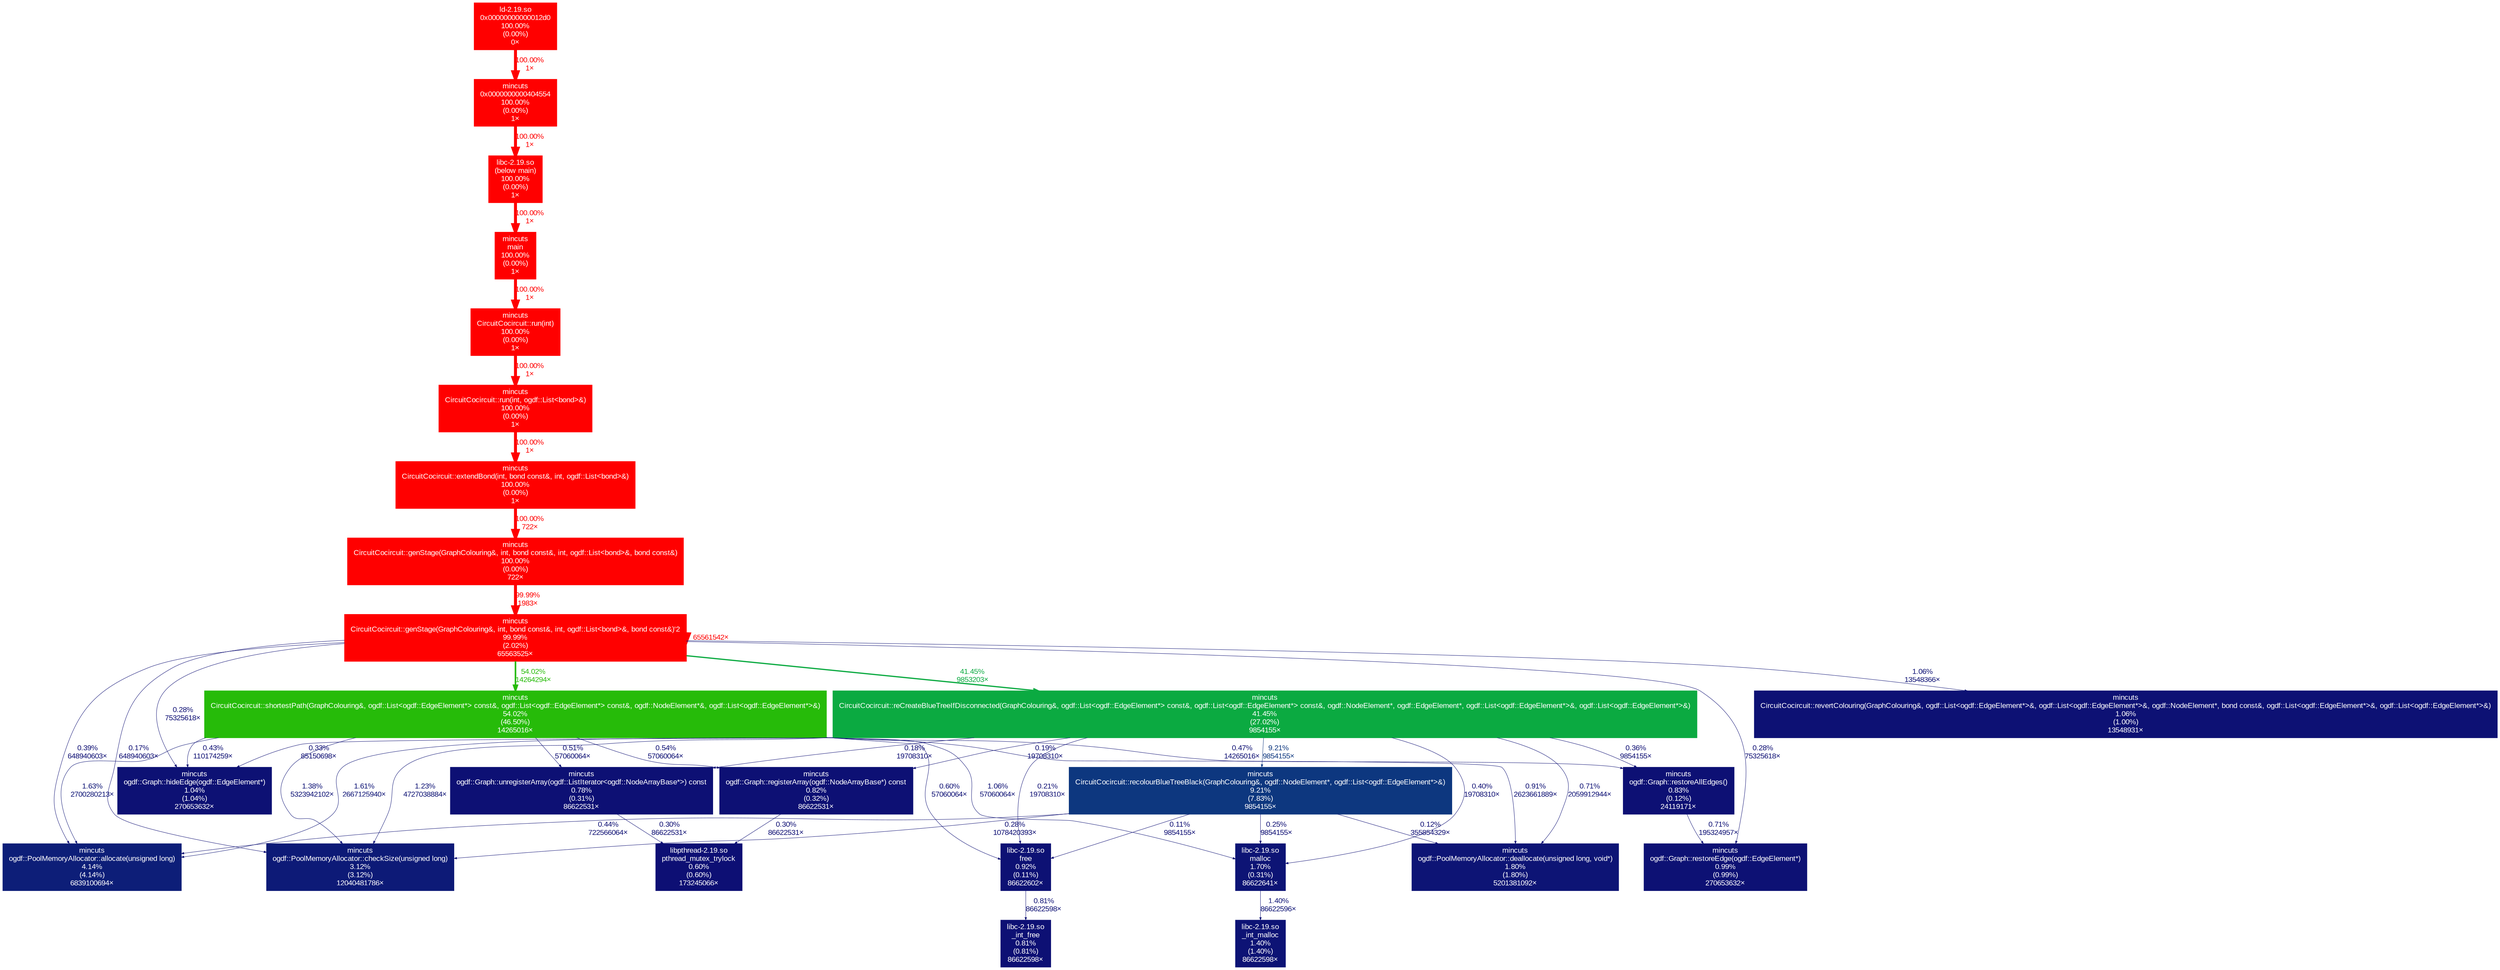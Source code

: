 digraph {
	graph [fontname=Arial, nodesep=0.125, ranksep=0.25];
	node [fontcolor=white, fontname=Arial, height=0, shape=box, style=filled, width=0];
	edge [fontname=Arial];
	"(below main)" [color="#ff0000", fontcolor="#ffffff", fontsize="10.00", label="libc-2.19.so\n(below main)\n100.00%\n(0.00%)\n1×"];
	"(below main)" -> main [arrowsize="1.00", color="#ff0000", fontcolor="#ff0000", fontsize="10.00", label="100.00%\n1×", labeldistance="4.00", penwidth="4.00"];
	"0x00000000000012d0" [color="#ff0000", fontcolor="#ffffff", fontsize="10.00", label="ld-2.19.so\n0x00000000000012d0\n100.00%\n(0.00%)\n0×"];
	"0x00000000000012d0" -> "0x0000000000404554" [arrowsize="1.00", color="#ff0000", fontcolor="#ff0000", fontsize="10.00", label="100.00%\n1×", labeldistance="4.00", penwidth="4.00"];
	"0x0000000000404554" [color="#ff0000", fontcolor="#ffffff", fontsize="10.00", label="mincuts\n0x0000000000404554\n100.00%\n(0.00%)\n1×"];
	"0x0000000000404554" -> "(below main)" [arrowsize="1.00", color="#ff0000", fontcolor="#ff0000", fontsize="10.00", label="100.00%\n1×", labeldistance="4.00", penwidth="4.00"];
	"CircuitCocircuit::extendBond(int, bond const&, int, ogdf::List<bond>&)" [color="#ff0000", fontcolor="#ffffff", fontsize="10.00", label="mincuts\nCircuitCocircuit::extendBond(int, bond const&, int, ogdf::List<bond>&)\n100.00%\n(0.00%)\n1×"];
	"CircuitCocircuit::extendBond(int, bond const&, int, ogdf::List<bond>&)" -> "CircuitCocircuit::genStage(GraphColouring&, int, bond const&, int, ogdf::List<bond>&, bond const&)" [arrowsize="1.00", color="#ff0000", fontcolor="#ff0000", fontsize="10.00", label="100.00%\n722×", labeldistance="4.00", penwidth="4.00"];
	"CircuitCocircuit::genStage(GraphColouring&, int, bond const&, int, ogdf::List<bond>&, bond const&)" [color="#ff0000", fontcolor="#ffffff", fontsize="10.00", label="mincuts\nCircuitCocircuit::genStage(GraphColouring&, int, bond const&, int, ogdf::List<bond>&, bond const&)\n100.00%\n(0.00%)\n722×"];
	"CircuitCocircuit::genStage(GraphColouring&, int, bond const&, int, ogdf::List<bond>&, bond const&)" -> "CircuitCocircuit::genStage(GraphColouring&, int, bond const&, int, ogdf::List<bond>&, bond const&)'2" [arrowsize="1.00", color="#ff0000", fontcolor="#ff0000", fontsize="10.00", label="99.99%\n1983×", labeldistance="4.00", penwidth="4.00"];
	"CircuitCocircuit::genStage(GraphColouring&, int, bond const&, int, ogdf::List<bond>&, bond const&)'2" [color="#ff0000", fontcolor="#ffffff", fontsize="10.00", label="mincuts\nCircuitCocircuit::genStage(GraphColouring&, int, bond const&, int, ogdf::List<bond>&, bond const&)'2\n99.99%\n(2.02%)\n65563525×"];
	"CircuitCocircuit::genStage(GraphColouring&, int, bond const&, int, ogdf::List<bond>&, bond const&)'2" -> "CircuitCocircuit::genStage(GraphColouring&, int, bond const&, int, ogdf::List<bond>&, bond const&)'2" [arrowsize="1.00", color="#ff0000", fontcolor="#ff0000", fontsize="10.00", label="65561542×", labeldistance="4.00", penwidth="4.00"];
	"CircuitCocircuit::genStage(GraphColouring&, int, bond const&, int, ogdf::List<bond>&, bond const&)'2" -> "CircuitCocircuit::reCreateBlueTreeIfDisconnected(GraphColouring&, ogdf::List<ogdf::EdgeElement*> const&, ogdf::List<ogdf::EdgeElement*> const&, ogdf::NodeElement*, ogdf::EdgeElement*, ogdf::List<ogdf::EdgeElement*>&, ogdf::List<ogdf::EdgeElement*>&)" [arrowsize="0.64", color="#0baa41", fontcolor="#0baa41", fontsize="10.00", label="41.45%\n9853203×", labeldistance="1.66", penwidth="1.66"];
	"CircuitCocircuit::genStage(GraphColouring&, int, bond const&, int, ogdf::List<bond>&, bond const&)'2" -> "CircuitCocircuit::revertColouring(GraphColouring&, ogdf::List<ogdf::EdgeElement*>&, ogdf::List<ogdf::EdgeElement*>&, ogdf::NodeElement*, bond const&, ogdf::List<ogdf::EdgeElement*>&, ogdf::List<ogdf::EdgeElement*>&)" [arrowsize="0.35", color="#0d1174", fontcolor="#0d1174", fontsize="10.00", label="1.06%\n13548366×", labeldistance="0.50", penwidth="0.50"];
	"CircuitCocircuit::genStage(GraphColouring&, int, bond const&, int, ogdf::List<bond>&, bond const&)'2" -> "CircuitCocircuit::shortestPath(GraphColouring&, ogdf::List<ogdf::EdgeElement*> const&, ogdf::List<ogdf::EdgeElement*> const&, ogdf::NodeElement*&, ogdf::List<ogdf::EdgeElement*>&)" [arrowsize="0.73", color="#26bb09", fontcolor="#26bb09", fontsize="10.00", label="54.02%\n14264294×", labeldistance="2.16", penwidth="2.16"];
	"CircuitCocircuit::genStage(GraphColouring&, int, bond const&, int, ogdf::List<bond>&, bond const&)'2" -> "ogdf::Graph::hideEdge(ogdf::EdgeElement*)" [arrowsize="0.35", color="#0d0e73", fontcolor="#0d0e73", fontsize="10.00", label="0.28%\n75325618×", labeldistance="0.50", penwidth="0.50"];
	"CircuitCocircuit::genStage(GraphColouring&, int, bond const&, int, ogdf::List<bond>&, bond const&)'2" -> "ogdf::Graph::restoreEdge(ogdf::EdgeElement*)" [arrowsize="0.35", color="#0d0e73", fontcolor="#0d0e73", fontsize="10.00", label="0.28%\n75325618×", labeldistance="0.50", penwidth="0.50"];
	"CircuitCocircuit::genStage(GraphColouring&, int, bond const&, int, ogdf::List<bond>&, bond const&)'2" -> "ogdf::PoolMemoryAllocator::allocate(unsigned long)" [arrowsize="0.35", color="#0d0e73", fontcolor="#0d0e73", fontsize="10.00", label="0.39%\n648940603×", labeldistance="0.50", penwidth="0.50"];
	"CircuitCocircuit::genStage(GraphColouring&, int, bond const&, int, ogdf::List<bond>&, bond const&)'2" -> "ogdf::PoolMemoryAllocator::checkSize(unsigned long)" [arrowsize="0.35", color="#0d0d73", fontcolor="#0d0d73", fontsize="10.00", label="0.17%\n648940603×", labeldistance="0.50", penwidth="0.50"];
	"CircuitCocircuit::reCreateBlueTreeIfDisconnected(GraphColouring&, ogdf::List<ogdf::EdgeElement*> const&, ogdf::List<ogdf::EdgeElement*> const&, ogdf::NodeElement*, ogdf::EdgeElement*, ogdf::List<ogdf::EdgeElement*>&, ogdf::List<ogdf::EdgeElement*>&)" [color="#0baa41", fontcolor="#ffffff", fontsize="10.00", label="mincuts\nCircuitCocircuit::reCreateBlueTreeIfDisconnected(GraphColouring&, ogdf::List<ogdf::EdgeElement*> const&, ogdf::List<ogdf::EdgeElement*> const&, ogdf::NodeElement*, ogdf::EdgeElement*, ogdf::List<ogdf::EdgeElement*>&, ogdf::List<ogdf::EdgeElement*>&)\n41.45%\n(27.02%)\n9854155×"];
	"CircuitCocircuit::reCreateBlueTreeIfDisconnected(GraphColouring&, ogdf::List<ogdf::EdgeElement*> const&, ogdf::List<ogdf::EdgeElement*> const&, ogdf::NodeElement*, ogdf::EdgeElement*, ogdf::List<ogdf::EdgeElement*>&, ogdf::List<ogdf::EdgeElement*>&)" -> "CircuitCocircuit::recolourBlueTreeBlack(GraphColouring&, ogdf::NodeElement*, ogdf::List<ogdf::EdgeElement*>&)" [arrowsize="0.35", color="#0d377f", fontcolor="#0d377f", fontsize="10.00", label="9.21%\n9854155×", labeldistance="0.50", penwidth="0.50"];
	"CircuitCocircuit::reCreateBlueTreeIfDisconnected(GraphColouring&, ogdf::List<ogdf::EdgeElement*> const&, ogdf::List<ogdf::EdgeElement*> const&, ogdf::NodeElement*, ogdf::EdgeElement*, ogdf::List<ogdf::EdgeElement*>&, ogdf::List<ogdf::EdgeElement*>&)" -> free [arrowsize="0.35", color="#0d0e73", fontcolor="#0d0e73", fontsize="10.00", label="0.21%\n19708310×", labeldistance="0.50", penwidth="0.50"];
	"CircuitCocircuit::reCreateBlueTreeIfDisconnected(GraphColouring&, ogdf::List<ogdf::EdgeElement*> const&, ogdf::List<ogdf::EdgeElement*> const&, ogdf::NodeElement*, ogdf::EdgeElement*, ogdf::List<ogdf::EdgeElement*>&, ogdf::List<ogdf::EdgeElement*>&)" -> malloc [arrowsize="0.35", color="#0d0e73", fontcolor="#0d0e73", fontsize="10.00", label="0.40%\n19708310×", labeldistance="0.50", penwidth="0.50"];
	"CircuitCocircuit::reCreateBlueTreeIfDisconnected(GraphColouring&, ogdf::List<ogdf::EdgeElement*> const&, ogdf::List<ogdf::EdgeElement*> const&, ogdf::NodeElement*, ogdf::EdgeElement*, ogdf::List<ogdf::EdgeElement*>&, ogdf::List<ogdf::EdgeElement*>&)" -> "ogdf::Graph::hideEdge(ogdf::EdgeElement*)" [arrowsize="0.35", color="#0d0e73", fontcolor="#0d0e73", fontsize="10.00", label="0.33%\n85150698×", labeldistance="0.50", penwidth="0.50"];
	"CircuitCocircuit::reCreateBlueTreeIfDisconnected(GraphColouring&, ogdf::List<ogdf::EdgeElement*> const&, ogdf::List<ogdf::EdgeElement*> const&, ogdf::NodeElement*, ogdf::EdgeElement*, ogdf::List<ogdf::EdgeElement*>&, ogdf::List<ogdf::EdgeElement*>&)" -> "ogdf::Graph::registerArray(ogdf::NodeArrayBase*) const" [arrowsize="0.35", color="#0d0e73", fontcolor="#0d0e73", fontsize="10.00", label="0.19%\n19708310×", labeldistance="0.50", penwidth="0.50"];
	"CircuitCocircuit::reCreateBlueTreeIfDisconnected(GraphColouring&, ogdf::List<ogdf::EdgeElement*> const&, ogdf::List<ogdf::EdgeElement*> const&, ogdf::NodeElement*, ogdf::EdgeElement*, ogdf::List<ogdf::EdgeElement*>&, ogdf::List<ogdf::EdgeElement*>&)" -> "ogdf::Graph::restoreAllEdges()" [arrowsize="0.35", color="#0d0e73", fontcolor="#0d0e73", fontsize="10.00", label="0.36%\n9854155×", labeldistance="0.50", penwidth="0.50"];
	"CircuitCocircuit::reCreateBlueTreeIfDisconnected(GraphColouring&, ogdf::List<ogdf::EdgeElement*> const&, ogdf::List<ogdf::EdgeElement*> const&, ogdf::NodeElement*, ogdf::EdgeElement*, ogdf::List<ogdf::EdgeElement*>&, ogdf::List<ogdf::EdgeElement*>&)" -> "ogdf::Graph::unregisterArray(ogdf::ListIterator<ogdf::NodeArrayBase*>) const" [arrowsize="0.35", color="#0d0d73", fontcolor="#0d0d73", fontsize="10.00", label="0.18%\n19708310×", labeldistance="0.50", penwidth="0.50"];
	"CircuitCocircuit::reCreateBlueTreeIfDisconnected(GraphColouring&, ogdf::List<ogdf::EdgeElement*> const&, ogdf::List<ogdf::EdgeElement*> const&, ogdf::NodeElement*, ogdf::EdgeElement*, ogdf::List<ogdf::EdgeElement*>&, ogdf::List<ogdf::EdgeElement*>&)" -> "ogdf::PoolMemoryAllocator::allocate(unsigned long)" [arrowsize="0.35", color="#0d1375", fontcolor="#0d1375", fontsize="10.00", label="1.61%\n2667125940×", labeldistance="0.50", penwidth="0.50"];
	"CircuitCocircuit::reCreateBlueTreeIfDisconnected(GraphColouring&, ogdf::List<ogdf::EdgeElement*> const&, ogdf::List<ogdf::EdgeElement*> const&, ogdf::NodeElement*, ogdf::EdgeElement*, ogdf::List<ogdf::EdgeElement*>&, ogdf::List<ogdf::EdgeElement*>&)" -> "ogdf::PoolMemoryAllocator::checkSize(unsigned long)" [arrowsize="0.35", color="#0d1274", fontcolor="#0d1274", fontsize="10.00", label="1.23%\n4727038884×", labeldistance="0.50", penwidth="0.50"];
	"CircuitCocircuit::reCreateBlueTreeIfDisconnected(GraphColouring&, ogdf::List<ogdf::EdgeElement*> const&, ogdf::List<ogdf::EdgeElement*> const&, ogdf::NodeElement*, ogdf::EdgeElement*, ogdf::List<ogdf::EdgeElement*>&, ogdf::List<ogdf::EdgeElement*>&)" -> "ogdf::PoolMemoryAllocator::deallocate(unsigned long, void*)" [arrowsize="0.35", color="#0d1074", fontcolor="#0d1074", fontsize="10.00", label="0.71%\n2059912944×", labeldistance="0.50", penwidth="0.50"];
	"CircuitCocircuit::recolourBlueTreeBlack(GraphColouring&, ogdf::NodeElement*, ogdf::List<ogdf::EdgeElement*>&)" [color="#0d377f", fontcolor="#ffffff", fontsize="10.00", label="mincuts\nCircuitCocircuit::recolourBlueTreeBlack(GraphColouring&, ogdf::NodeElement*, ogdf::List<ogdf::EdgeElement*>&)\n9.21%\n(7.83%)\n9854155×"];
	"CircuitCocircuit::recolourBlueTreeBlack(GraphColouring&, ogdf::NodeElement*, ogdf::List<ogdf::EdgeElement*>&)" -> free [arrowsize="0.35", color="#0d0d73", fontcolor="#0d0d73", fontsize="10.00", label="0.11%\n9854155×", labeldistance="0.50", penwidth="0.50"];
	"CircuitCocircuit::recolourBlueTreeBlack(GraphColouring&, ogdf::NodeElement*, ogdf::List<ogdf::EdgeElement*>&)" -> malloc [arrowsize="0.35", color="#0d0e73", fontcolor="#0d0e73", fontsize="10.00", label="0.25%\n9854155×", labeldistance="0.50", penwidth="0.50"];
	"CircuitCocircuit::recolourBlueTreeBlack(GraphColouring&, ogdf::NodeElement*, ogdf::List<ogdf::EdgeElement*>&)" -> "ogdf::PoolMemoryAllocator::allocate(unsigned long)" [arrowsize="0.35", color="#0d0f73", fontcolor="#0d0f73", fontsize="10.00", label="0.44%\n722566064×", labeldistance="0.50", penwidth="0.50"];
	"CircuitCocircuit::recolourBlueTreeBlack(GraphColouring&, ogdf::NodeElement*, ogdf::List<ogdf::EdgeElement*>&)" -> "ogdf::PoolMemoryAllocator::checkSize(unsigned long)" [arrowsize="0.35", color="#0d0e73", fontcolor="#0d0e73", fontsize="10.00", label="0.28%\n1078420393×", labeldistance="0.50", penwidth="0.50"];
	"CircuitCocircuit::recolourBlueTreeBlack(GraphColouring&, ogdf::NodeElement*, ogdf::List<ogdf::EdgeElement*>&)" -> "ogdf::PoolMemoryAllocator::deallocate(unsigned long, void*)" [arrowsize="0.35", color="#0d0d73", fontcolor="#0d0d73", fontsize="10.00", label="0.12%\n355854329×", labeldistance="0.50", penwidth="0.50"];
	"CircuitCocircuit::revertColouring(GraphColouring&, ogdf::List<ogdf::EdgeElement*>&, ogdf::List<ogdf::EdgeElement*>&, ogdf::NodeElement*, bond const&, ogdf::List<ogdf::EdgeElement*>&, ogdf::List<ogdf::EdgeElement*>&)" [color="#0d1174", fontcolor="#ffffff", fontsize="10.00", label="mincuts\nCircuitCocircuit::revertColouring(GraphColouring&, ogdf::List<ogdf::EdgeElement*>&, ogdf::List<ogdf::EdgeElement*>&, ogdf::NodeElement*, bond const&, ogdf::List<ogdf::EdgeElement*>&, ogdf::List<ogdf::EdgeElement*>&)\n1.06%\n(1.00%)\n13548931×"];
	"CircuitCocircuit::run(int)" [color="#ff0000", fontcolor="#ffffff", fontsize="10.00", label="mincuts\nCircuitCocircuit::run(int)\n100.00%\n(0.00%)\n1×"];
	"CircuitCocircuit::run(int)" -> "CircuitCocircuit::run(int, ogdf::List<bond>&)" [arrowsize="1.00", color="#ff0000", fontcolor="#ff0000", fontsize="10.00", label="100.00%\n1×", labeldistance="4.00", penwidth="4.00"];
	"CircuitCocircuit::run(int, ogdf::List<bond>&)" [color="#ff0000", fontcolor="#ffffff", fontsize="10.00", label="mincuts\nCircuitCocircuit::run(int, ogdf::List<bond>&)\n100.00%\n(0.00%)\n1×"];
	"CircuitCocircuit::run(int, ogdf::List<bond>&)" -> "CircuitCocircuit::extendBond(int, bond const&, int, ogdf::List<bond>&)" [arrowsize="1.00", color="#ff0000", fontcolor="#ff0000", fontsize="10.00", label="100.00%\n1×", labeldistance="4.00", penwidth="4.00"];
	"CircuitCocircuit::shortestPath(GraphColouring&, ogdf::List<ogdf::EdgeElement*> const&, ogdf::List<ogdf::EdgeElement*> const&, ogdf::NodeElement*&, ogdf::List<ogdf::EdgeElement*>&)" [color="#26bb09", fontcolor="#ffffff", fontsize="10.00", label="mincuts\nCircuitCocircuit::shortestPath(GraphColouring&, ogdf::List<ogdf::EdgeElement*> const&, ogdf::List<ogdf::EdgeElement*> const&, ogdf::NodeElement*&, ogdf::List<ogdf::EdgeElement*>&)\n54.02%\n(46.50%)\n14265016×"];
	"CircuitCocircuit::shortestPath(GraphColouring&, ogdf::List<ogdf::EdgeElement*> const&, ogdf::List<ogdf::EdgeElement*> const&, ogdf::NodeElement*&, ogdf::List<ogdf::EdgeElement*>&)" -> free [arrowsize="0.35", color="#0d0f74", fontcolor="#0d0f74", fontsize="10.00", label="0.60%\n57060064×", labeldistance="0.50", penwidth="0.50"];
	"CircuitCocircuit::shortestPath(GraphColouring&, ogdf::List<ogdf::EdgeElement*> const&, ogdf::List<ogdf::EdgeElement*> const&, ogdf::NodeElement*&, ogdf::List<ogdf::EdgeElement*>&)" -> malloc [arrowsize="0.35", color="#0d1174", fontcolor="#0d1174", fontsize="10.00", label="1.06%\n57060064×", labeldistance="0.50", penwidth="0.50"];
	"CircuitCocircuit::shortestPath(GraphColouring&, ogdf::List<ogdf::EdgeElement*> const&, ogdf::List<ogdf::EdgeElement*> const&, ogdf::NodeElement*&, ogdf::List<ogdf::EdgeElement*>&)" -> "ogdf::Graph::hideEdge(ogdf::EdgeElement*)" [arrowsize="0.35", color="#0d0f73", fontcolor="#0d0f73", fontsize="10.00", label="0.43%\n110174259×", labeldistance="0.50", penwidth="0.50"];
	"CircuitCocircuit::shortestPath(GraphColouring&, ogdf::List<ogdf::EdgeElement*> const&, ogdf::List<ogdf::EdgeElement*> const&, ogdf::NodeElement*&, ogdf::List<ogdf::EdgeElement*>&)" -> "ogdf::Graph::registerArray(ogdf::NodeArrayBase*) const" [arrowsize="0.35", color="#0d0f73", fontcolor="#0d0f73", fontsize="10.00", label="0.54%\n57060064×", labeldistance="0.50", penwidth="0.50"];
	"CircuitCocircuit::shortestPath(GraphColouring&, ogdf::List<ogdf::EdgeElement*> const&, ogdf::List<ogdf::EdgeElement*> const&, ogdf::NodeElement*&, ogdf::List<ogdf::EdgeElement*>&)" -> "ogdf::Graph::restoreAllEdges()" [arrowsize="0.35", color="#0d0f73", fontcolor="#0d0f73", fontsize="10.00", label="0.47%\n14265016×", labeldistance="0.50", penwidth="0.50"];
	"CircuitCocircuit::shortestPath(GraphColouring&, ogdf::List<ogdf::EdgeElement*> const&, ogdf::List<ogdf::EdgeElement*> const&, ogdf::NodeElement*&, ogdf::List<ogdf::EdgeElement*>&)" -> "ogdf::Graph::unregisterArray(ogdf::ListIterator<ogdf::NodeArrayBase*>) const" [arrowsize="0.35", color="#0d0f73", fontcolor="#0d0f73", fontsize="10.00", label="0.51%\n57060064×", labeldistance="0.50", penwidth="0.50"];
	"CircuitCocircuit::shortestPath(GraphColouring&, ogdf::List<ogdf::EdgeElement*> const&, ogdf::List<ogdf::EdgeElement*> const&, ogdf::NodeElement*&, ogdf::List<ogdf::EdgeElement*>&)" -> "ogdf::PoolMemoryAllocator::allocate(unsigned long)" [arrowsize="0.35", color="#0d1475", fontcolor="#0d1475", fontsize="10.00", label="1.63%\n2700280213×", labeldistance="0.50", penwidth="0.50"];
	"CircuitCocircuit::shortestPath(GraphColouring&, ogdf::List<ogdf::EdgeElement*> const&, ogdf::List<ogdf::EdgeElement*> const&, ogdf::NodeElement*&, ogdf::List<ogdf::EdgeElement*>&)" -> "ogdf::PoolMemoryAllocator::checkSize(unsigned long)" [arrowsize="0.35", color="#0d1275", fontcolor="#0d1275", fontsize="10.00", label="1.38%\n5323942102×", labeldistance="0.50", penwidth="0.50"];
	"CircuitCocircuit::shortestPath(GraphColouring&, ogdf::List<ogdf::EdgeElement*> const&, ogdf::List<ogdf::EdgeElement*> const&, ogdf::NodeElement*&, ogdf::List<ogdf::EdgeElement*>&)" -> "ogdf::PoolMemoryAllocator::deallocate(unsigned long, void*)" [arrowsize="0.35", color="#0d1074", fontcolor="#0d1074", fontsize="10.00", label="0.91%\n2623661889×", labeldistance="0.50", penwidth="0.50"];
	"_int_free" [color="#0d1074", fontcolor="#ffffff", fontsize="10.00", label="libc-2.19.so\n_int_free\n0.81%\n(0.81%)\n86622598×"];
	"_int_malloc" [color="#0d1375", fontcolor="#ffffff", fontsize="10.00", label="libc-2.19.so\n_int_malloc\n1.40%\n(1.40%)\n86622598×"];
	free [color="#0d1174", fontcolor="#ffffff", fontsize="10.00", label="libc-2.19.so\nfree\n0.92%\n(0.11%)\n86622602×"];
	free -> "_int_free" [arrowsize="0.35", color="#0d1074", fontcolor="#0d1074", fontsize="10.00", label="0.81%\n86622598×", labeldistance="0.50", penwidth="0.50"];
	main [color="#ff0000", fontcolor="#ffffff", fontsize="10.00", label="mincuts\nmain\n100.00%\n(0.00%)\n1×"];
	main -> "CircuitCocircuit::run(int)" [arrowsize="1.00", color="#ff0000", fontcolor="#ff0000", fontsize="10.00", label="100.00%\n1×", labeldistance="4.00", penwidth="4.00"];
	malloc [color="#0d1475", fontcolor="#ffffff", fontsize="10.00", label="libc-2.19.so\nmalloc\n1.70%\n(0.31%)\n86622641×"];
	malloc -> "_int_malloc" [arrowsize="0.35", color="#0d1375", fontcolor="#0d1375", fontsize="10.00", label="1.40%\n86622596×", labeldistance="0.50", penwidth="0.50"];
	"ogdf::Graph::hideEdge(ogdf::EdgeElement*)" [color="#0d1174", fontcolor="#ffffff", fontsize="10.00", label="mincuts\nogdf::Graph::hideEdge(ogdf::EdgeElement*)\n1.04%\n(1.04%)\n270653632×"];
	"ogdf::Graph::registerArray(ogdf::NodeArrayBase*) const" [color="#0d1074", fontcolor="#ffffff", fontsize="10.00", label="mincuts\nogdf::Graph::registerArray(ogdf::NodeArrayBase*) const\n0.82%\n(0.32%)\n86622531×"];
	"ogdf::Graph::registerArray(ogdf::NodeArrayBase*) const" -> "pthread_mutex_trylock" [arrowsize="0.35", color="#0d0e73", fontcolor="#0d0e73", fontsize="10.00", label="0.30%\n86622531×", labeldistance="0.50", penwidth="0.50"];
	"ogdf::Graph::restoreAllEdges()" [color="#0d1074", fontcolor="#ffffff", fontsize="10.00", label="mincuts\nogdf::Graph::restoreAllEdges()\n0.83%\n(0.12%)\n24119171×"];
	"ogdf::Graph::restoreAllEdges()" -> "ogdf::Graph::restoreEdge(ogdf::EdgeElement*)" [arrowsize="0.35", color="#0d1074", fontcolor="#0d1074", fontsize="10.00", label="0.71%\n195324957×", labeldistance="0.50", penwidth="0.50"];
	"ogdf::Graph::restoreEdge(ogdf::EdgeElement*)" [color="#0d1174", fontcolor="#ffffff", fontsize="10.00", label="mincuts\nogdf::Graph::restoreEdge(ogdf::EdgeElement*)\n0.99%\n(0.99%)\n270653632×"];
	"ogdf::Graph::unregisterArray(ogdf::ListIterator<ogdf::NodeArrayBase*>) const" [color="#0d1074", fontcolor="#ffffff", fontsize="10.00", label="mincuts\nogdf::Graph::unregisterArray(ogdf::ListIterator<ogdf::NodeArrayBase*>) const\n0.78%\n(0.31%)\n86622531×"];
	"ogdf::Graph::unregisterArray(ogdf::ListIterator<ogdf::NodeArrayBase*>) const" -> "pthread_mutex_trylock" [arrowsize="0.35", color="#0d0e73", fontcolor="#0d0e73", fontsize="10.00", label="0.30%\n86622531×", labeldistance="0.50", penwidth="0.50"];
	"ogdf::PoolMemoryAllocator::allocate(unsigned long)" [color="#0d1e78", fontcolor="#ffffff", fontsize="10.00", label="mincuts\nogdf::PoolMemoryAllocator::allocate(unsigned long)\n4.14%\n(4.14%)\n6839100694×"];
	"ogdf::PoolMemoryAllocator::checkSize(unsigned long)" [color="#0d1a77", fontcolor="#ffffff", fontsize="10.00", label="mincuts\nogdf::PoolMemoryAllocator::checkSize(unsigned long)\n3.12%\n(3.12%)\n12040481786×"];
	"ogdf::PoolMemoryAllocator::deallocate(unsigned long, void*)" [color="#0d1475", fontcolor="#ffffff", fontsize="10.00", label="mincuts\nogdf::PoolMemoryAllocator::deallocate(unsigned long, void*)\n1.80%\n(1.80%)\n5201381092×"];
	"pthread_mutex_trylock" [color="#0d0f74", fontcolor="#ffffff", fontsize="10.00", label="libpthread-2.19.so\npthread_mutex_trylock\n0.60%\n(0.60%)\n173245066×"];
}
